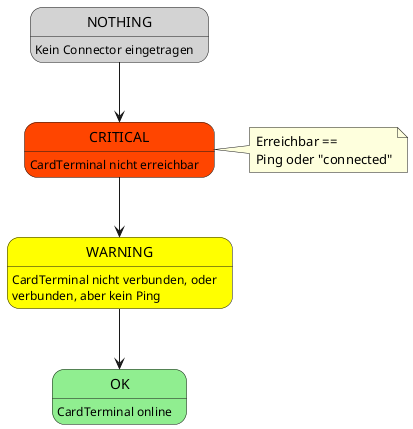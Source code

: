 @startuml

state OK #lightgreen
OK: CardTerminal online

state WARNING #Yellow
WARNING: CardTerminal nicht verbunden, oder
WARNING: verbunden, aber kein Ping

state CRITICAL #orangered
CRITICAL: CardTerminal nicht erreichbar

note right of CRITICAL
Erreichbar ==
Ping oder "connected"
endnote

'state UNKNOWN #LightSkyBlue
'UNKNOWN: not yet implemented

state NOTHING #LightGrey
NOTHING: Kein Connector eingetragen

NOTHING --> CRITICAL
CRITICAL --> WARNING
WARNING --> OK
@enduml